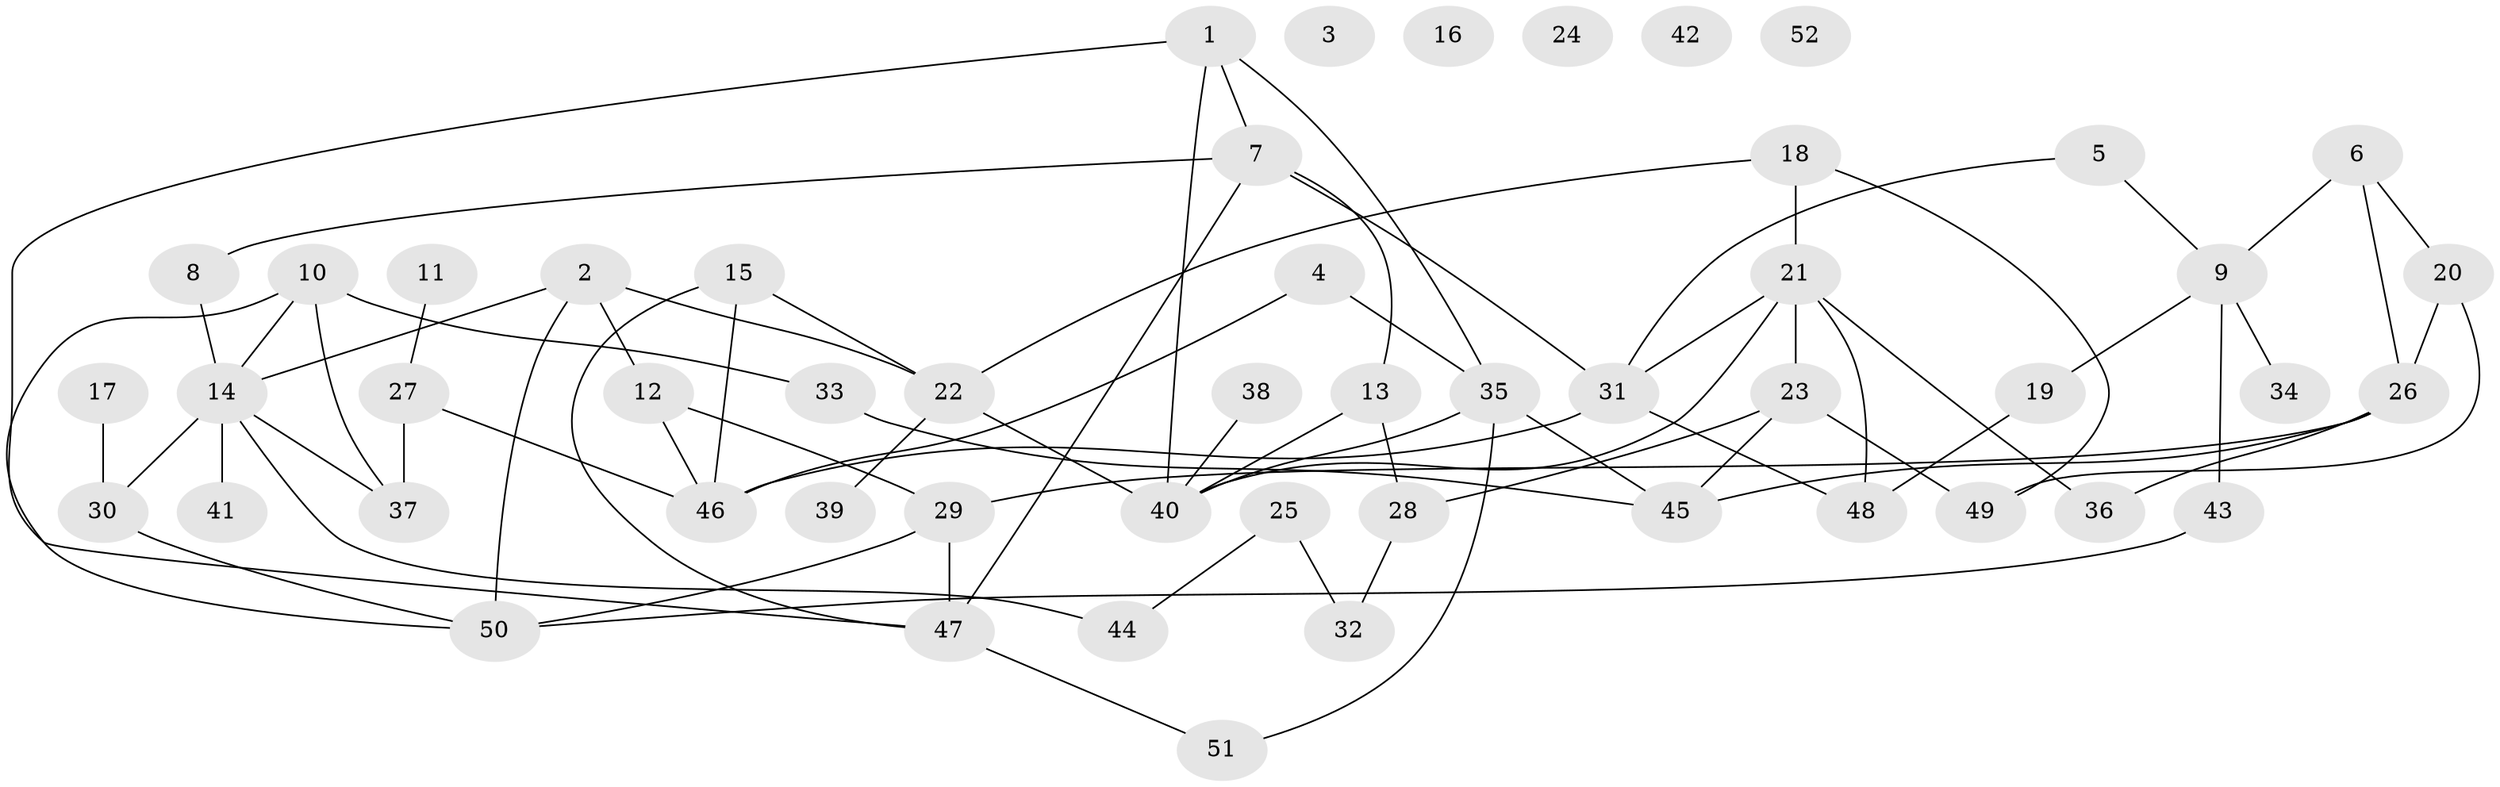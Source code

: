 // coarse degree distribution, {7: 0.09090909090909091, 0: 0.15151515151515152, 4: 0.15151515151515152, 5: 0.18181818181818182, 3: 0.18181818181818182, 1: 0.15151515151515152, 2: 0.06060606060606061, 6: 0.030303030303030304}
// Generated by graph-tools (version 1.1) at 2025/23/03/03/25 07:23:26]
// undirected, 52 vertices, 76 edges
graph export_dot {
graph [start="1"]
  node [color=gray90,style=filled];
  1;
  2;
  3;
  4;
  5;
  6;
  7;
  8;
  9;
  10;
  11;
  12;
  13;
  14;
  15;
  16;
  17;
  18;
  19;
  20;
  21;
  22;
  23;
  24;
  25;
  26;
  27;
  28;
  29;
  30;
  31;
  32;
  33;
  34;
  35;
  36;
  37;
  38;
  39;
  40;
  41;
  42;
  43;
  44;
  45;
  46;
  47;
  48;
  49;
  50;
  51;
  52;
  1 -- 7;
  1 -- 35;
  1 -- 40;
  1 -- 47;
  2 -- 12;
  2 -- 14;
  2 -- 22;
  2 -- 50;
  4 -- 35;
  4 -- 46;
  5 -- 9;
  5 -- 31;
  6 -- 9;
  6 -- 20;
  6 -- 26;
  7 -- 8;
  7 -- 13;
  7 -- 31;
  7 -- 47;
  8 -- 14;
  9 -- 19;
  9 -- 34;
  9 -- 43;
  10 -- 14;
  10 -- 33;
  10 -- 37;
  10 -- 50;
  11 -- 27;
  12 -- 29;
  12 -- 46;
  13 -- 28;
  13 -- 40;
  14 -- 30;
  14 -- 37;
  14 -- 41;
  14 -- 44;
  15 -- 22;
  15 -- 46;
  15 -- 47;
  17 -- 30;
  18 -- 21;
  18 -- 22;
  18 -- 49;
  19 -- 48;
  20 -- 26;
  20 -- 49;
  21 -- 23;
  21 -- 31;
  21 -- 36;
  21 -- 40;
  21 -- 48;
  22 -- 39;
  22 -- 40;
  23 -- 28;
  23 -- 45;
  23 -- 49;
  25 -- 32;
  25 -- 44;
  26 -- 29;
  26 -- 36;
  26 -- 45;
  27 -- 37;
  27 -- 46;
  28 -- 32;
  29 -- 47;
  29 -- 50;
  30 -- 50;
  31 -- 46;
  31 -- 48;
  33 -- 45;
  35 -- 40;
  35 -- 45;
  35 -- 51;
  38 -- 40;
  43 -- 50;
  47 -- 51;
}
